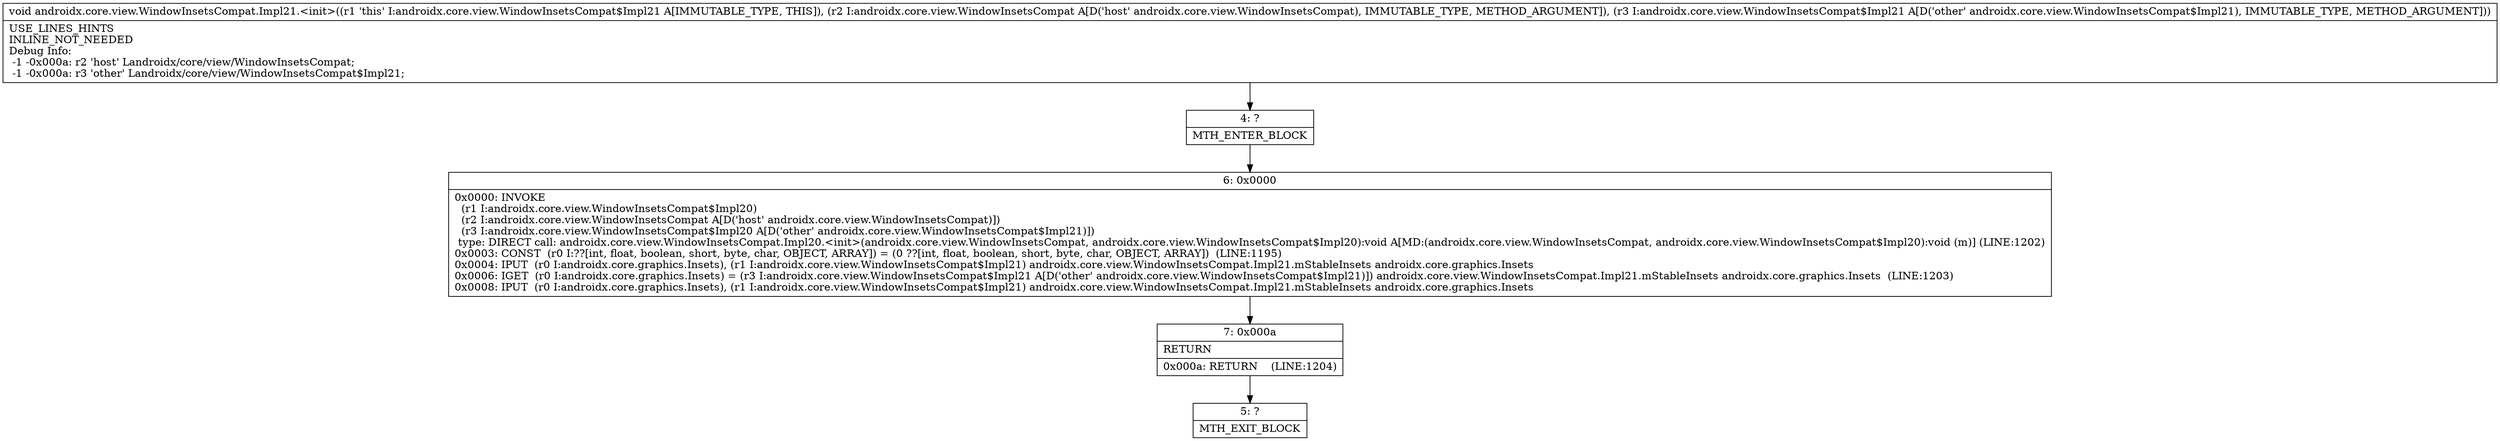 digraph "CFG forandroidx.core.view.WindowInsetsCompat.Impl21.\<init\>(Landroidx\/core\/view\/WindowInsetsCompat;Landroidx\/core\/view\/WindowInsetsCompat$Impl21;)V" {
Node_4 [shape=record,label="{4\:\ ?|MTH_ENTER_BLOCK\l}"];
Node_6 [shape=record,label="{6\:\ 0x0000|0x0000: INVOKE  \l  (r1 I:androidx.core.view.WindowInsetsCompat$Impl20)\l  (r2 I:androidx.core.view.WindowInsetsCompat A[D('host' androidx.core.view.WindowInsetsCompat)])\l  (r3 I:androidx.core.view.WindowInsetsCompat$Impl20 A[D('other' androidx.core.view.WindowInsetsCompat$Impl21)])\l type: DIRECT call: androidx.core.view.WindowInsetsCompat.Impl20.\<init\>(androidx.core.view.WindowInsetsCompat, androidx.core.view.WindowInsetsCompat$Impl20):void A[MD:(androidx.core.view.WindowInsetsCompat, androidx.core.view.WindowInsetsCompat$Impl20):void (m)] (LINE:1202)\l0x0003: CONST  (r0 I:??[int, float, boolean, short, byte, char, OBJECT, ARRAY]) = (0 ??[int, float, boolean, short, byte, char, OBJECT, ARRAY])  (LINE:1195)\l0x0004: IPUT  (r0 I:androidx.core.graphics.Insets), (r1 I:androidx.core.view.WindowInsetsCompat$Impl21) androidx.core.view.WindowInsetsCompat.Impl21.mStableInsets androidx.core.graphics.Insets \l0x0006: IGET  (r0 I:androidx.core.graphics.Insets) = (r3 I:androidx.core.view.WindowInsetsCompat$Impl21 A[D('other' androidx.core.view.WindowInsetsCompat$Impl21)]) androidx.core.view.WindowInsetsCompat.Impl21.mStableInsets androidx.core.graphics.Insets  (LINE:1203)\l0x0008: IPUT  (r0 I:androidx.core.graphics.Insets), (r1 I:androidx.core.view.WindowInsetsCompat$Impl21) androidx.core.view.WindowInsetsCompat.Impl21.mStableInsets androidx.core.graphics.Insets \l}"];
Node_7 [shape=record,label="{7\:\ 0x000a|RETURN\l|0x000a: RETURN    (LINE:1204)\l}"];
Node_5 [shape=record,label="{5\:\ ?|MTH_EXIT_BLOCK\l}"];
MethodNode[shape=record,label="{void androidx.core.view.WindowInsetsCompat.Impl21.\<init\>((r1 'this' I:androidx.core.view.WindowInsetsCompat$Impl21 A[IMMUTABLE_TYPE, THIS]), (r2 I:androidx.core.view.WindowInsetsCompat A[D('host' androidx.core.view.WindowInsetsCompat), IMMUTABLE_TYPE, METHOD_ARGUMENT]), (r3 I:androidx.core.view.WindowInsetsCompat$Impl21 A[D('other' androidx.core.view.WindowInsetsCompat$Impl21), IMMUTABLE_TYPE, METHOD_ARGUMENT]))  | USE_LINES_HINTS\lINLINE_NOT_NEEDED\lDebug Info:\l  \-1 \-0x000a: r2 'host' Landroidx\/core\/view\/WindowInsetsCompat;\l  \-1 \-0x000a: r3 'other' Landroidx\/core\/view\/WindowInsetsCompat$Impl21;\l}"];
MethodNode -> Node_4;Node_4 -> Node_6;
Node_6 -> Node_7;
Node_7 -> Node_5;
}

